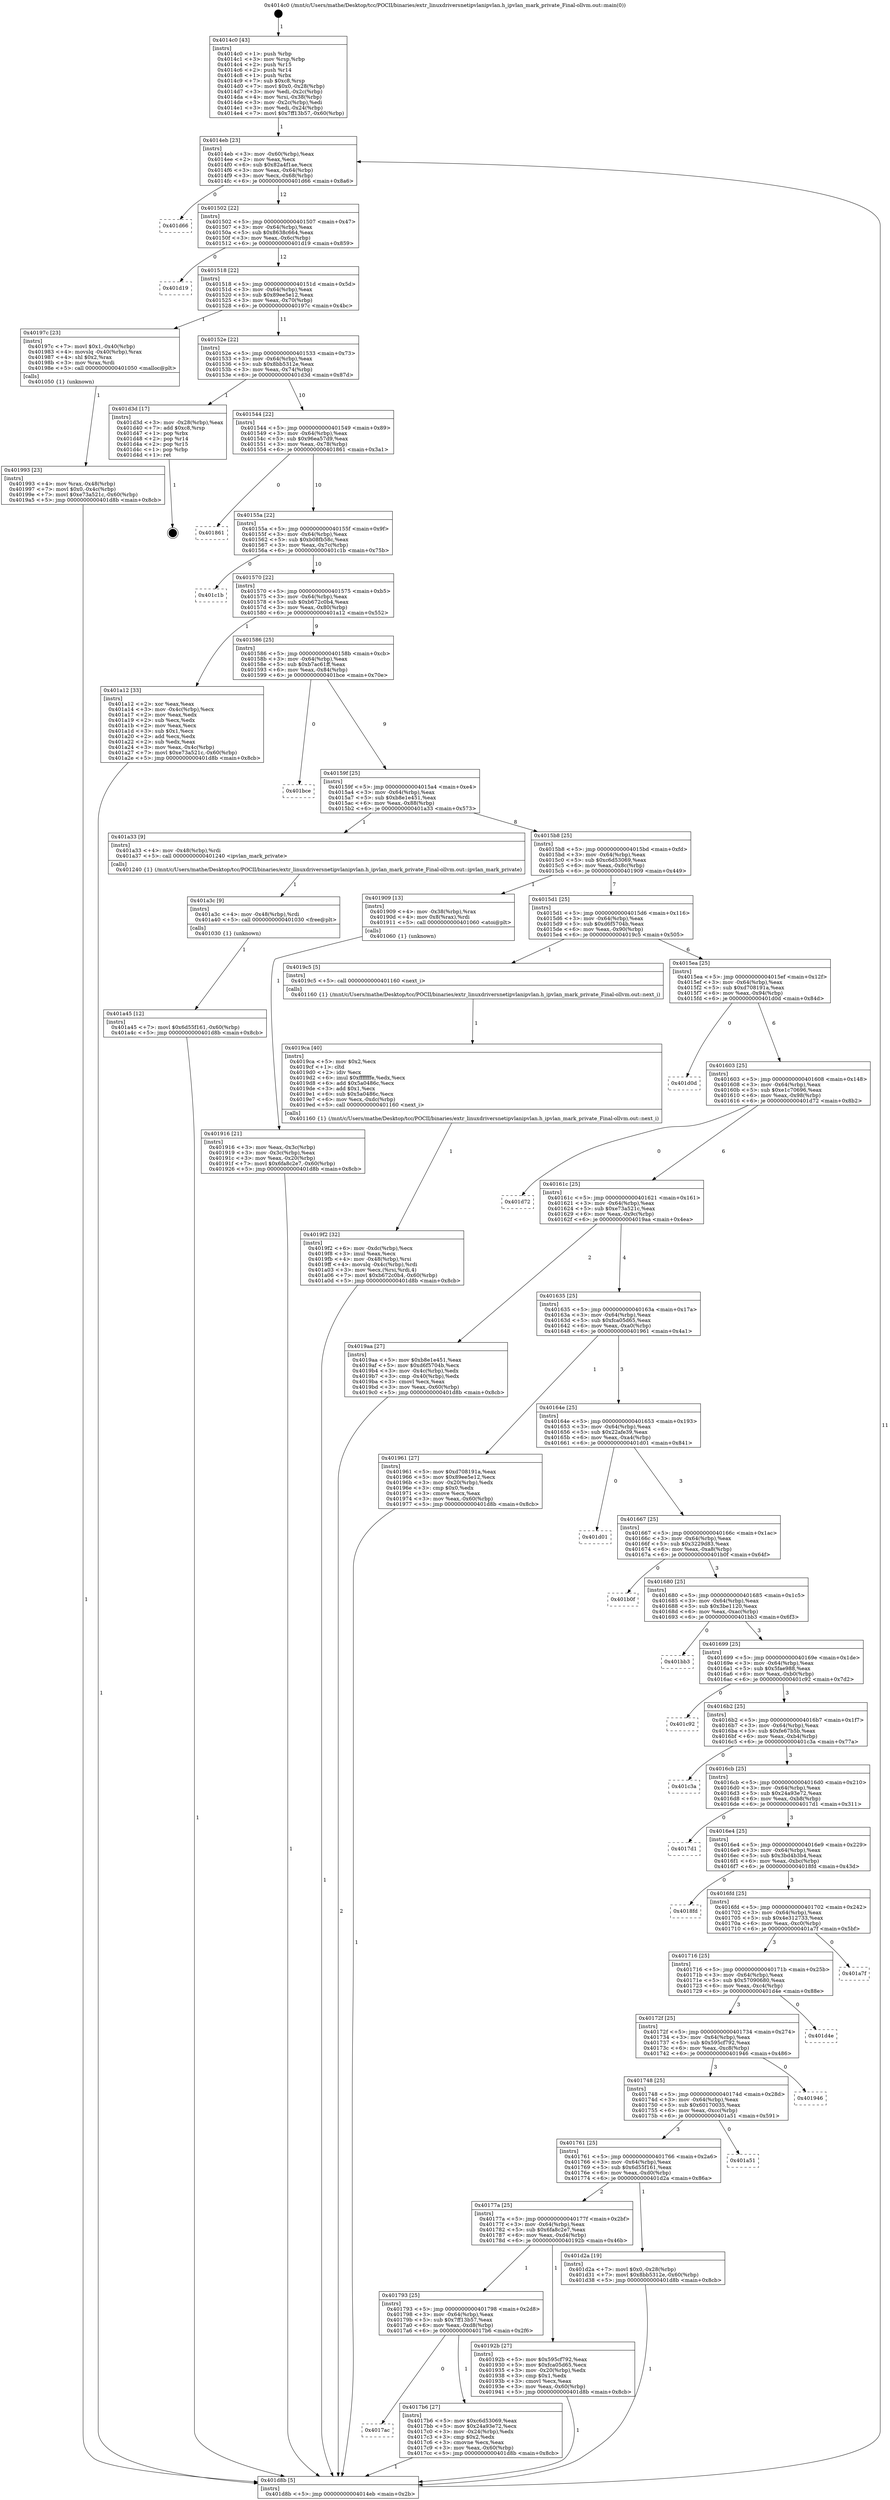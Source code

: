 digraph "0x4014c0" {
  label = "0x4014c0 (/mnt/c/Users/mathe/Desktop/tcc/POCII/binaries/extr_linuxdriversnetipvlanipvlan.h_ipvlan_mark_private_Final-ollvm.out::main(0))"
  labelloc = "t"
  node[shape=record]

  Entry [label="",width=0.3,height=0.3,shape=circle,fillcolor=black,style=filled]
  "0x4014eb" [label="{
     0x4014eb [23]\l
     | [instrs]\l
     &nbsp;&nbsp;0x4014eb \<+3\>: mov -0x60(%rbp),%eax\l
     &nbsp;&nbsp;0x4014ee \<+2\>: mov %eax,%ecx\l
     &nbsp;&nbsp;0x4014f0 \<+6\>: sub $0x82a4f1ae,%ecx\l
     &nbsp;&nbsp;0x4014f6 \<+3\>: mov %eax,-0x64(%rbp)\l
     &nbsp;&nbsp;0x4014f9 \<+3\>: mov %ecx,-0x68(%rbp)\l
     &nbsp;&nbsp;0x4014fc \<+6\>: je 0000000000401d66 \<main+0x8a6\>\l
  }"]
  "0x401d66" [label="{
     0x401d66\l
  }", style=dashed]
  "0x401502" [label="{
     0x401502 [22]\l
     | [instrs]\l
     &nbsp;&nbsp;0x401502 \<+5\>: jmp 0000000000401507 \<main+0x47\>\l
     &nbsp;&nbsp;0x401507 \<+3\>: mov -0x64(%rbp),%eax\l
     &nbsp;&nbsp;0x40150a \<+5\>: sub $0x8638c664,%eax\l
     &nbsp;&nbsp;0x40150f \<+3\>: mov %eax,-0x6c(%rbp)\l
     &nbsp;&nbsp;0x401512 \<+6\>: je 0000000000401d19 \<main+0x859\>\l
  }"]
  Exit [label="",width=0.3,height=0.3,shape=circle,fillcolor=black,style=filled,peripheries=2]
  "0x401d19" [label="{
     0x401d19\l
  }", style=dashed]
  "0x401518" [label="{
     0x401518 [22]\l
     | [instrs]\l
     &nbsp;&nbsp;0x401518 \<+5\>: jmp 000000000040151d \<main+0x5d\>\l
     &nbsp;&nbsp;0x40151d \<+3\>: mov -0x64(%rbp),%eax\l
     &nbsp;&nbsp;0x401520 \<+5\>: sub $0x89ee5e12,%eax\l
     &nbsp;&nbsp;0x401525 \<+3\>: mov %eax,-0x70(%rbp)\l
     &nbsp;&nbsp;0x401528 \<+6\>: je 000000000040197c \<main+0x4bc\>\l
  }"]
  "0x401a45" [label="{
     0x401a45 [12]\l
     | [instrs]\l
     &nbsp;&nbsp;0x401a45 \<+7\>: movl $0x6d55f161,-0x60(%rbp)\l
     &nbsp;&nbsp;0x401a4c \<+5\>: jmp 0000000000401d8b \<main+0x8cb\>\l
  }"]
  "0x40197c" [label="{
     0x40197c [23]\l
     | [instrs]\l
     &nbsp;&nbsp;0x40197c \<+7\>: movl $0x1,-0x40(%rbp)\l
     &nbsp;&nbsp;0x401983 \<+4\>: movslq -0x40(%rbp),%rax\l
     &nbsp;&nbsp;0x401987 \<+4\>: shl $0x2,%rax\l
     &nbsp;&nbsp;0x40198b \<+3\>: mov %rax,%rdi\l
     &nbsp;&nbsp;0x40198e \<+5\>: call 0000000000401050 \<malloc@plt\>\l
     | [calls]\l
     &nbsp;&nbsp;0x401050 \{1\} (unknown)\l
  }"]
  "0x40152e" [label="{
     0x40152e [22]\l
     | [instrs]\l
     &nbsp;&nbsp;0x40152e \<+5\>: jmp 0000000000401533 \<main+0x73\>\l
     &nbsp;&nbsp;0x401533 \<+3\>: mov -0x64(%rbp),%eax\l
     &nbsp;&nbsp;0x401536 \<+5\>: sub $0x8bb5312e,%eax\l
     &nbsp;&nbsp;0x40153b \<+3\>: mov %eax,-0x74(%rbp)\l
     &nbsp;&nbsp;0x40153e \<+6\>: je 0000000000401d3d \<main+0x87d\>\l
  }"]
  "0x401a3c" [label="{
     0x401a3c [9]\l
     | [instrs]\l
     &nbsp;&nbsp;0x401a3c \<+4\>: mov -0x48(%rbp),%rdi\l
     &nbsp;&nbsp;0x401a40 \<+5\>: call 0000000000401030 \<free@plt\>\l
     | [calls]\l
     &nbsp;&nbsp;0x401030 \{1\} (unknown)\l
  }"]
  "0x401d3d" [label="{
     0x401d3d [17]\l
     | [instrs]\l
     &nbsp;&nbsp;0x401d3d \<+3\>: mov -0x28(%rbp),%eax\l
     &nbsp;&nbsp;0x401d40 \<+7\>: add $0xc8,%rsp\l
     &nbsp;&nbsp;0x401d47 \<+1\>: pop %rbx\l
     &nbsp;&nbsp;0x401d48 \<+2\>: pop %r14\l
     &nbsp;&nbsp;0x401d4a \<+2\>: pop %r15\l
     &nbsp;&nbsp;0x401d4c \<+1\>: pop %rbp\l
     &nbsp;&nbsp;0x401d4d \<+1\>: ret\l
  }"]
  "0x401544" [label="{
     0x401544 [22]\l
     | [instrs]\l
     &nbsp;&nbsp;0x401544 \<+5\>: jmp 0000000000401549 \<main+0x89\>\l
     &nbsp;&nbsp;0x401549 \<+3\>: mov -0x64(%rbp),%eax\l
     &nbsp;&nbsp;0x40154c \<+5\>: sub $0x96ea57d9,%eax\l
     &nbsp;&nbsp;0x401551 \<+3\>: mov %eax,-0x78(%rbp)\l
     &nbsp;&nbsp;0x401554 \<+6\>: je 0000000000401861 \<main+0x3a1\>\l
  }"]
  "0x4019f2" [label="{
     0x4019f2 [32]\l
     | [instrs]\l
     &nbsp;&nbsp;0x4019f2 \<+6\>: mov -0xdc(%rbp),%ecx\l
     &nbsp;&nbsp;0x4019f8 \<+3\>: imul %eax,%ecx\l
     &nbsp;&nbsp;0x4019fb \<+4\>: mov -0x48(%rbp),%rsi\l
     &nbsp;&nbsp;0x4019ff \<+4\>: movslq -0x4c(%rbp),%rdi\l
     &nbsp;&nbsp;0x401a03 \<+3\>: mov %ecx,(%rsi,%rdi,4)\l
     &nbsp;&nbsp;0x401a06 \<+7\>: movl $0xb672c0b4,-0x60(%rbp)\l
     &nbsp;&nbsp;0x401a0d \<+5\>: jmp 0000000000401d8b \<main+0x8cb\>\l
  }"]
  "0x401861" [label="{
     0x401861\l
  }", style=dashed]
  "0x40155a" [label="{
     0x40155a [22]\l
     | [instrs]\l
     &nbsp;&nbsp;0x40155a \<+5\>: jmp 000000000040155f \<main+0x9f\>\l
     &nbsp;&nbsp;0x40155f \<+3\>: mov -0x64(%rbp),%eax\l
     &nbsp;&nbsp;0x401562 \<+5\>: sub $0xb08fb58c,%eax\l
     &nbsp;&nbsp;0x401567 \<+3\>: mov %eax,-0x7c(%rbp)\l
     &nbsp;&nbsp;0x40156a \<+6\>: je 0000000000401c1b \<main+0x75b\>\l
  }"]
  "0x4019ca" [label="{
     0x4019ca [40]\l
     | [instrs]\l
     &nbsp;&nbsp;0x4019ca \<+5\>: mov $0x2,%ecx\l
     &nbsp;&nbsp;0x4019cf \<+1\>: cltd\l
     &nbsp;&nbsp;0x4019d0 \<+2\>: idiv %ecx\l
     &nbsp;&nbsp;0x4019d2 \<+6\>: imul $0xfffffffe,%edx,%ecx\l
     &nbsp;&nbsp;0x4019d8 \<+6\>: add $0x5a0486c,%ecx\l
     &nbsp;&nbsp;0x4019de \<+3\>: add $0x1,%ecx\l
     &nbsp;&nbsp;0x4019e1 \<+6\>: sub $0x5a0486c,%ecx\l
     &nbsp;&nbsp;0x4019e7 \<+6\>: mov %ecx,-0xdc(%rbp)\l
     &nbsp;&nbsp;0x4019ed \<+5\>: call 0000000000401160 \<next_i\>\l
     | [calls]\l
     &nbsp;&nbsp;0x401160 \{1\} (/mnt/c/Users/mathe/Desktop/tcc/POCII/binaries/extr_linuxdriversnetipvlanipvlan.h_ipvlan_mark_private_Final-ollvm.out::next_i)\l
  }"]
  "0x401c1b" [label="{
     0x401c1b\l
  }", style=dashed]
  "0x401570" [label="{
     0x401570 [22]\l
     | [instrs]\l
     &nbsp;&nbsp;0x401570 \<+5\>: jmp 0000000000401575 \<main+0xb5\>\l
     &nbsp;&nbsp;0x401575 \<+3\>: mov -0x64(%rbp),%eax\l
     &nbsp;&nbsp;0x401578 \<+5\>: sub $0xb672c0b4,%eax\l
     &nbsp;&nbsp;0x40157d \<+3\>: mov %eax,-0x80(%rbp)\l
     &nbsp;&nbsp;0x401580 \<+6\>: je 0000000000401a12 \<main+0x552\>\l
  }"]
  "0x401993" [label="{
     0x401993 [23]\l
     | [instrs]\l
     &nbsp;&nbsp;0x401993 \<+4\>: mov %rax,-0x48(%rbp)\l
     &nbsp;&nbsp;0x401997 \<+7\>: movl $0x0,-0x4c(%rbp)\l
     &nbsp;&nbsp;0x40199e \<+7\>: movl $0xe73a521c,-0x60(%rbp)\l
     &nbsp;&nbsp;0x4019a5 \<+5\>: jmp 0000000000401d8b \<main+0x8cb\>\l
  }"]
  "0x401a12" [label="{
     0x401a12 [33]\l
     | [instrs]\l
     &nbsp;&nbsp;0x401a12 \<+2\>: xor %eax,%eax\l
     &nbsp;&nbsp;0x401a14 \<+3\>: mov -0x4c(%rbp),%ecx\l
     &nbsp;&nbsp;0x401a17 \<+2\>: mov %eax,%edx\l
     &nbsp;&nbsp;0x401a19 \<+2\>: sub %ecx,%edx\l
     &nbsp;&nbsp;0x401a1b \<+2\>: mov %eax,%ecx\l
     &nbsp;&nbsp;0x401a1d \<+3\>: sub $0x1,%ecx\l
     &nbsp;&nbsp;0x401a20 \<+2\>: add %ecx,%edx\l
     &nbsp;&nbsp;0x401a22 \<+2\>: sub %edx,%eax\l
     &nbsp;&nbsp;0x401a24 \<+3\>: mov %eax,-0x4c(%rbp)\l
     &nbsp;&nbsp;0x401a27 \<+7\>: movl $0xe73a521c,-0x60(%rbp)\l
     &nbsp;&nbsp;0x401a2e \<+5\>: jmp 0000000000401d8b \<main+0x8cb\>\l
  }"]
  "0x401586" [label="{
     0x401586 [25]\l
     | [instrs]\l
     &nbsp;&nbsp;0x401586 \<+5\>: jmp 000000000040158b \<main+0xcb\>\l
     &nbsp;&nbsp;0x40158b \<+3\>: mov -0x64(%rbp),%eax\l
     &nbsp;&nbsp;0x40158e \<+5\>: sub $0xb7ac61ff,%eax\l
     &nbsp;&nbsp;0x401593 \<+6\>: mov %eax,-0x84(%rbp)\l
     &nbsp;&nbsp;0x401599 \<+6\>: je 0000000000401bce \<main+0x70e\>\l
  }"]
  "0x401916" [label="{
     0x401916 [21]\l
     | [instrs]\l
     &nbsp;&nbsp;0x401916 \<+3\>: mov %eax,-0x3c(%rbp)\l
     &nbsp;&nbsp;0x401919 \<+3\>: mov -0x3c(%rbp),%eax\l
     &nbsp;&nbsp;0x40191c \<+3\>: mov %eax,-0x20(%rbp)\l
     &nbsp;&nbsp;0x40191f \<+7\>: movl $0x6fa8c2e7,-0x60(%rbp)\l
     &nbsp;&nbsp;0x401926 \<+5\>: jmp 0000000000401d8b \<main+0x8cb\>\l
  }"]
  "0x401bce" [label="{
     0x401bce\l
  }", style=dashed]
  "0x40159f" [label="{
     0x40159f [25]\l
     | [instrs]\l
     &nbsp;&nbsp;0x40159f \<+5\>: jmp 00000000004015a4 \<main+0xe4\>\l
     &nbsp;&nbsp;0x4015a4 \<+3\>: mov -0x64(%rbp),%eax\l
     &nbsp;&nbsp;0x4015a7 \<+5\>: sub $0xb8e1e451,%eax\l
     &nbsp;&nbsp;0x4015ac \<+6\>: mov %eax,-0x88(%rbp)\l
     &nbsp;&nbsp;0x4015b2 \<+6\>: je 0000000000401a33 \<main+0x573\>\l
  }"]
  "0x4014c0" [label="{
     0x4014c0 [43]\l
     | [instrs]\l
     &nbsp;&nbsp;0x4014c0 \<+1\>: push %rbp\l
     &nbsp;&nbsp;0x4014c1 \<+3\>: mov %rsp,%rbp\l
     &nbsp;&nbsp;0x4014c4 \<+2\>: push %r15\l
     &nbsp;&nbsp;0x4014c6 \<+2\>: push %r14\l
     &nbsp;&nbsp;0x4014c8 \<+1\>: push %rbx\l
     &nbsp;&nbsp;0x4014c9 \<+7\>: sub $0xc8,%rsp\l
     &nbsp;&nbsp;0x4014d0 \<+7\>: movl $0x0,-0x28(%rbp)\l
     &nbsp;&nbsp;0x4014d7 \<+3\>: mov %edi,-0x2c(%rbp)\l
     &nbsp;&nbsp;0x4014da \<+4\>: mov %rsi,-0x38(%rbp)\l
     &nbsp;&nbsp;0x4014de \<+3\>: mov -0x2c(%rbp),%edi\l
     &nbsp;&nbsp;0x4014e1 \<+3\>: mov %edi,-0x24(%rbp)\l
     &nbsp;&nbsp;0x4014e4 \<+7\>: movl $0x7ff13b57,-0x60(%rbp)\l
  }"]
  "0x401a33" [label="{
     0x401a33 [9]\l
     | [instrs]\l
     &nbsp;&nbsp;0x401a33 \<+4\>: mov -0x48(%rbp),%rdi\l
     &nbsp;&nbsp;0x401a37 \<+5\>: call 0000000000401240 \<ipvlan_mark_private\>\l
     | [calls]\l
     &nbsp;&nbsp;0x401240 \{1\} (/mnt/c/Users/mathe/Desktop/tcc/POCII/binaries/extr_linuxdriversnetipvlanipvlan.h_ipvlan_mark_private_Final-ollvm.out::ipvlan_mark_private)\l
  }"]
  "0x4015b8" [label="{
     0x4015b8 [25]\l
     | [instrs]\l
     &nbsp;&nbsp;0x4015b8 \<+5\>: jmp 00000000004015bd \<main+0xfd\>\l
     &nbsp;&nbsp;0x4015bd \<+3\>: mov -0x64(%rbp),%eax\l
     &nbsp;&nbsp;0x4015c0 \<+5\>: sub $0xc6d53069,%eax\l
     &nbsp;&nbsp;0x4015c5 \<+6\>: mov %eax,-0x8c(%rbp)\l
     &nbsp;&nbsp;0x4015cb \<+6\>: je 0000000000401909 \<main+0x449\>\l
  }"]
  "0x401d8b" [label="{
     0x401d8b [5]\l
     | [instrs]\l
     &nbsp;&nbsp;0x401d8b \<+5\>: jmp 00000000004014eb \<main+0x2b\>\l
  }"]
  "0x401909" [label="{
     0x401909 [13]\l
     | [instrs]\l
     &nbsp;&nbsp;0x401909 \<+4\>: mov -0x38(%rbp),%rax\l
     &nbsp;&nbsp;0x40190d \<+4\>: mov 0x8(%rax),%rdi\l
     &nbsp;&nbsp;0x401911 \<+5\>: call 0000000000401060 \<atoi@plt\>\l
     | [calls]\l
     &nbsp;&nbsp;0x401060 \{1\} (unknown)\l
  }"]
  "0x4015d1" [label="{
     0x4015d1 [25]\l
     | [instrs]\l
     &nbsp;&nbsp;0x4015d1 \<+5\>: jmp 00000000004015d6 \<main+0x116\>\l
     &nbsp;&nbsp;0x4015d6 \<+3\>: mov -0x64(%rbp),%eax\l
     &nbsp;&nbsp;0x4015d9 \<+5\>: sub $0xd6f5704b,%eax\l
     &nbsp;&nbsp;0x4015de \<+6\>: mov %eax,-0x90(%rbp)\l
     &nbsp;&nbsp;0x4015e4 \<+6\>: je 00000000004019c5 \<main+0x505\>\l
  }"]
  "0x4017ac" [label="{
     0x4017ac\l
  }", style=dashed]
  "0x4019c5" [label="{
     0x4019c5 [5]\l
     | [instrs]\l
     &nbsp;&nbsp;0x4019c5 \<+5\>: call 0000000000401160 \<next_i\>\l
     | [calls]\l
     &nbsp;&nbsp;0x401160 \{1\} (/mnt/c/Users/mathe/Desktop/tcc/POCII/binaries/extr_linuxdriversnetipvlanipvlan.h_ipvlan_mark_private_Final-ollvm.out::next_i)\l
  }"]
  "0x4015ea" [label="{
     0x4015ea [25]\l
     | [instrs]\l
     &nbsp;&nbsp;0x4015ea \<+5\>: jmp 00000000004015ef \<main+0x12f\>\l
     &nbsp;&nbsp;0x4015ef \<+3\>: mov -0x64(%rbp),%eax\l
     &nbsp;&nbsp;0x4015f2 \<+5\>: sub $0xd708191a,%eax\l
     &nbsp;&nbsp;0x4015f7 \<+6\>: mov %eax,-0x94(%rbp)\l
     &nbsp;&nbsp;0x4015fd \<+6\>: je 0000000000401d0d \<main+0x84d\>\l
  }"]
  "0x4017b6" [label="{
     0x4017b6 [27]\l
     | [instrs]\l
     &nbsp;&nbsp;0x4017b6 \<+5\>: mov $0xc6d53069,%eax\l
     &nbsp;&nbsp;0x4017bb \<+5\>: mov $0x24a93e72,%ecx\l
     &nbsp;&nbsp;0x4017c0 \<+3\>: mov -0x24(%rbp),%edx\l
     &nbsp;&nbsp;0x4017c3 \<+3\>: cmp $0x2,%edx\l
     &nbsp;&nbsp;0x4017c6 \<+3\>: cmovne %ecx,%eax\l
     &nbsp;&nbsp;0x4017c9 \<+3\>: mov %eax,-0x60(%rbp)\l
     &nbsp;&nbsp;0x4017cc \<+5\>: jmp 0000000000401d8b \<main+0x8cb\>\l
  }"]
  "0x401d0d" [label="{
     0x401d0d\l
  }", style=dashed]
  "0x401603" [label="{
     0x401603 [25]\l
     | [instrs]\l
     &nbsp;&nbsp;0x401603 \<+5\>: jmp 0000000000401608 \<main+0x148\>\l
     &nbsp;&nbsp;0x401608 \<+3\>: mov -0x64(%rbp),%eax\l
     &nbsp;&nbsp;0x40160b \<+5\>: sub $0xe1c70696,%eax\l
     &nbsp;&nbsp;0x401610 \<+6\>: mov %eax,-0x98(%rbp)\l
     &nbsp;&nbsp;0x401616 \<+6\>: je 0000000000401d72 \<main+0x8b2\>\l
  }"]
  "0x401793" [label="{
     0x401793 [25]\l
     | [instrs]\l
     &nbsp;&nbsp;0x401793 \<+5\>: jmp 0000000000401798 \<main+0x2d8\>\l
     &nbsp;&nbsp;0x401798 \<+3\>: mov -0x64(%rbp),%eax\l
     &nbsp;&nbsp;0x40179b \<+5\>: sub $0x7ff13b57,%eax\l
     &nbsp;&nbsp;0x4017a0 \<+6\>: mov %eax,-0xd8(%rbp)\l
     &nbsp;&nbsp;0x4017a6 \<+6\>: je 00000000004017b6 \<main+0x2f6\>\l
  }"]
  "0x401d72" [label="{
     0x401d72\l
  }", style=dashed]
  "0x40161c" [label="{
     0x40161c [25]\l
     | [instrs]\l
     &nbsp;&nbsp;0x40161c \<+5\>: jmp 0000000000401621 \<main+0x161\>\l
     &nbsp;&nbsp;0x401621 \<+3\>: mov -0x64(%rbp),%eax\l
     &nbsp;&nbsp;0x401624 \<+5\>: sub $0xe73a521c,%eax\l
     &nbsp;&nbsp;0x401629 \<+6\>: mov %eax,-0x9c(%rbp)\l
     &nbsp;&nbsp;0x40162f \<+6\>: je 00000000004019aa \<main+0x4ea\>\l
  }"]
  "0x40192b" [label="{
     0x40192b [27]\l
     | [instrs]\l
     &nbsp;&nbsp;0x40192b \<+5\>: mov $0x595cf792,%eax\l
     &nbsp;&nbsp;0x401930 \<+5\>: mov $0xfca05d65,%ecx\l
     &nbsp;&nbsp;0x401935 \<+3\>: mov -0x20(%rbp),%edx\l
     &nbsp;&nbsp;0x401938 \<+3\>: cmp $0x1,%edx\l
     &nbsp;&nbsp;0x40193b \<+3\>: cmovl %ecx,%eax\l
     &nbsp;&nbsp;0x40193e \<+3\>: mov %eax,-0x60(%rbp)\l
     &nbsp;&nbsp;0x401941 \<+5\>: jmp 0000000000401d8b \<main+0x8cb\>\l
  }"]
  "0x4019aa" [label="{
     0x4019aa [27]\l
     | [instrs]\l
     &nbsp;&nbsp;0x4019aa \<+5\>: mov $0xb8e1e451,%eax\l
     &nbsp;&nbsp;0x4019af \<+5\>: mov $0xd6f5704b,%ecx\l
     &nbsp;&nbsp;0x4019b4 \<+3\>: mov -0x4c(%rbp),%edx\l
     &nbsp;&nbsp;0x4019b7 \<+3\>: cmp -0x40(%rbp),%edx\l
     &nbsp;&nbsp;0x4019ba \<+3\>: cmovl %ecx,%eax\l
     &nbsp;&nbsp;0x4019bd \<+3\>: mov %eax,-0x60(%rbp)\l
     &nbsp;&nbsp;0x4019c0 \<+5\>: jmp 0000000000401d8b \<main+0x8cb\>\l
  }"]
  "0x401635" [label="{
     0x401635 [25]\l
     | [instrs]\l
     &nbsp;&nbsp;0x401635 \<+5\>: jmp 000000000040163a \<main+0x17a\>\l
     &nbsp;&nbsp;0x40163a \<+3\>: mov -0x64(%rbp),%eax\l
     &nbsp;&nbsp;0x40163d \<+5\>: sub $0xfca05d65,%eax\l
     &nbsp;&nbsp;0x401642 \<+6\>: mov %eax,-0xa0(%rbp)\l
     &nbsp;&nbsp;0x401648 \<+6\>: je 0000000000401961 \<main+0x4a1\>\l
  }"]
  "0x40177a" [label="{
     0x40177a [25]\l
     | [instrs]\l
     &nbsp;&nbsp;0x40177a \<+5\>: jmp 000000000040177f \<main+0x2bf\>\l
     &nbsp;&nbsp;0x40177f \<+3\>: mov -0x64(%rbp),%eax\l
     &nbsp;&nbsp;0x401782 \<+5\>: sub $0x6fa8c2e7,%eax\l
     &nbsp;&nbsp;0x401787 \<+6\>: mov %eax,-0xd4(%rbp)\l
     &nbsp;&nbsp;0x40178d \<+6\>: je 000000000040192b \<main+0x46b\>\l
  }"]
  "0x401961" [label="{
     0x401961 [27]\l
     | [instrs]\l
     &nbsp;&nbsp;0x401961 \<+5\>: mov $0xd708191a,%eax\l
     &nbsp;&nbsp;0x401966 \<+5\>: mov $0x89ee5e12,%ecx\l
     &nbsp;&nbsp;0x40196b \<+3\>: mov -0x20(%rbp),%edx\l
     &nbsp;&nbsp;0x40196e \<+3\>: cmp $0x0,%edx\l
     &nbsp;&nbsp;0x401971 \<+3\>: cmove %ecx,%eax\l
     &nbsp;&nbsp;0x401974 \<+3\>: mov %eax,-0x60(%rbp)\l
     &nbsp;&nbsp;0x401977 \<+5\>: jmp 0000000000401d8b \<main+0x8cb\>\l
  }"]
  "0x40164e" [label="{
     0x40164e [25]\l
     | [instrs]\l
     &nbsp;&nbsp;0x40164e \<+5\>: jmp 0000000000401653 \<main+0x193\>\l
     &nbsp;&nbsp;0x401653 \<+3\>: mov -0x64(%rbp),%eax\l
     &nbsp;&nbsp;0x401656 \<+5\>: sub $0x22afe39,%eax\l
     &nbsp;&nbsp;0x40165b \<+6\>: mov %eax,-0xa4(%rbp)\l
     &nbsp;&nbsp;0x401661 \<+6\>: je 0000000000401d01 \<main+0x841\>\l
  }"]
  "0x401d2a" [label="{
     0x401d2a [19]\l
     | [instrs]\l
     &nbsp;&nbsp;0x401d2a \<+7\>: movl $0x0,-0x28(%rbp)\l
     &nbsp;&nbsp;0x401d31 \<+7\>: movl $0x8bb5312e,-0x60(%rbp)\l
     &nbsp;&nbsp;0x401d38 \<+5\>: jmp 0000000000401d8b \<main+0x8cb\>\l
  }"]
  "0x401d01" [label="{
     0x401d01\l
  }", style=dashed]
  "0x401667" [label="{
     0x401667 [25]\l
     | [instrs]\l
     &nbsp;&nbsp;0x401667 \<+5\>: jmp 000000000040166c \<main+0x1ac\>\l
     &nbsp;&nbsp;0x40166c \<+3\>: mov -0x64(%rbp),%eax\l
     &nbsp;&nbsp;0x40166f \<+5\>: sub $0x3229d83,%eax\l
     &nbsp;&nbsp;0x401674 \<+6\>: mov %eax,-0xa8(%rbp)\l
     &nbsp;&nbsp;0x40167a \<+6\>: je 0000000000401b0f \<main+0x64f\>\l
  }"]
  "0x401761" [label="{
     0x401761 [25]\l
     | [instrs]\l
     &nbsp;&nbsp;0x401761 \<+5\>: jmp 0000000000401766 \<main+0x2a6\>\l
     &nbsp;&nbsp;0x401766 \<+3\>: mov -0x64(%rbp),%eax\l
     &nbsp;&nbsp;0x401769 \<+5\>: sub $0x6d55f161,%eax\l
     &nbsp;&nbsp;0x40176e \<+6\>: mov %eax,-0xd0(%rbp)\l
     &nbsp;&nbsp;0x401774 \<+6\>: je 0000000000401d2a \<main+0x86a\>\l
  }"]
  "0x401b0f" [label="{
     0x401b0f\l
  }", style=dashed]
  "0x401680" [label="{
     0x401680 [25]\l
     | [instrs]\l
     &nbsp;&nbsp;0x401680 \<+5\>: jmp 0000000000401685 \<main+0x1c5\>\l
     &nbsp;&nbsp;0x401685 \<+3\>: mov -0x64(%rbp),%eax\l
     &nbsp;&nbsp;0x401688 \<+5\>: sub $0x3be1120,%eax\l
     &nbsp;&nbsp;0x40168d \<+6\>: mov %eax,-0xac(%rbp)\l
     &nbsp;&nbsp;0x401693 \<+6\>: je 0000000000401bb3 \<main+0x6f3\>\l
  }"]
  "0x401a51" [label="{
     0x401a51\l
  }", style=dashed]
  "0x401bb3" [label="{
     0x401bb3\l
  }", style=dashed]
  "0x401699" [label="{
     0x401699 [25]\l
     | [instrs]\l
     &nbsp;&nbsp;0x401699 \<+5\>: jmp 000000000040169e \<main+0x1de\>\l
     &nbsp;&nbsp;0x40169e \<+3\>: mov -0x64(%rbp),%eax\l
     &nbsp;&nbsp;0x4016a1 \<+5\>: sub $0x5fae988,%eax\l
     &nbsp;&nbsp;0x4016a6 \<+6\>: mov %eax,-0xb0(%rbp)\l
     &nbsp;&nbsp;0x4016ac \<+6\>: je 0000000000401c92 \<main+0x7d2\>\l
  }"]
  "0x401748" [label="{
     0x401748 [25]\l
     | [instrs]\l
     &nbsp;&nbsp;0x401748 \<+5\>: jmp 000000000040174d \<main+0x28d\>\l
     &nbsp;&nbsp;0x40174d \<+3\>: mov -0x64(%rbp),%eax\l
     &nbsp;&nbsp;0x401750 \<+5\>: sub $0x60170035,%eax\l
     &nbsp;&nbsp;0x401755 \<+6\>: mov %eax,-0xcc(%rbp)\l
     &nbsp;&nbsp;0x40175b \<+6\>: je 0000000000401a51 \<main+0x591\>\l
  }"]
  "0x401c92" [label="{
     0x401c92\l
  }", style=dashed]
  "0x4016b2" [label="{
     0x4016b2 [25]\l
     | [instrs]\l
     &nbsp;&nbsp;0x4016b2 \<+5\>: jmp 00000000004016b7 \<main+0x1f7\>\l
     &nbsp;&nbsp;0x4016b7 \<+3\>: mov -0x64(%rbp),%eax\l
     &nbsp;&nbsp;0x4016ba \<+5\>: sub $0xfe67b5b,%eax\l
     &nbsp;&nbsp;0x4016bf \<+6\>: mov %eax,-0xb4(%rbp)\l
     &nbsp;&nbsp;0x4016c5 \<+6\>: je 0000000000401c3a \<main+0x77a\>\l
  }"]
  "0x401946" [label="{
     0x401946\l
  }", style=dashed]
  "0x401c3a" [label="{
     0x401c3a\l
  }", style=dashed]
  "0x4016cb" [label="{
     0x4016cb [25]\l
     | [instrs]\l
     &nbsp;&nbsp;0x4016cb \<+5\>: jmp 00000000004016d0 \<main+0x210\>\l
     &nbsp;&nbsp;0x4016d0 \<+3\>: mov -0x64(%rbp),%eax\l
     &nbsp;&nbsp;0x4016d3 \<+5\>: sub $0x24a93e72,%eax\l
     &nbsp;&nbsp;0x4016d8 \<+6\>: mov %eax,-0xb8(%rbp)\l
     &nbsp;&nbsp;0x4016de \<+6\>: je 00000000004017d1 \<main+0x311\>\l
  }"]
  "0x40172f" [label="{
     0x40172f [25]\l
     | [instrs]\l
     &nbsp;&nbsp;0x40172f \<+5\>: jmp 0000000000401734 \<main+0x274\>\l
     &nbsp;&nbsp;0x401734 \<+3\>: mov -0x64(%rbp),%eax\l
     &nbsp;&nbsp;0x401737 \<+5\>: sub $0x595cf792,%eax\l
     &nbsp;&nbsp;0x40173c \<+6\>: mov %eax,-0xc8(%rbp)\l
     &nbsp;&nbsp;0x401742 \<+6\>: je 0000000000401946 \<main+0x486\>\l
  }"]
  "0x4017d1" [label="{
     0x4017d1\l
  }", style=dashed]
  "0x4016e4" [label="{
     0x4016e4 [25]\l
     | [instrs]\l
     &nbsp;&nbsp;0x4016e4 \<+5\>: jmp 00000000004016e9 \<main+0x229\>\l
     &nbsp;&nbsp;0x4016e9 \<+3\>: mov -0x64(%rbp),%eax\l
     &nbsp;&nbsp;0x4016ec \<+5\>: sub $0x3bd4b3b4,%eax\l
     &nbsp;&nbsp;0x4016f1 \<+6\>: mov %eax,-0xbc(%rbp)\l
     &nbsp;&nbsp;0x4016f7 \<+6\>: je 00000000004018fd \<main+0x43d\>\l
  }"]
  "0x401d4e" [label="{
     0x401d4e\l
  }", style=dashed]
  "0x4018fd" [label="{
     0x4018fd\l
  }", style=dashed]
  "0x4016fd" [label="{
     0x4016fd [25]\l
     | [instrs]\l
     &nbsp;&nbsp;0x4016fd \<+5\>: jmp 0000000000401702 \<main+0x242\>\l
     &nbsp;&nbsp;0x401702 \<+3\>: mov -0x64(%rbp),%eax\l
     &nbsp;&nbsp;0x401705 \<+5\>: sub $0x4e312733,%eax\l
     &nbsp;&nbsp;0x40170a \<+6\>: mov %eax,-0xc0(%rbp)\l
     &nbsp;&nbsp;0x401710 \<+6\>: je 0000000000401a7f \<main+0x5bf\>\l
  }"]
  "0x401716" [label="{
     0x401716 [25]\l
     | [instrs]\l
     &nbsp;&nbsp;0x401716 \<+5\>: jmp 000000000040171b \<main+0x25b\>\l
     &nbsp;&nbsp;0x40171b \<+3\>: mov -0x64(%rbp),%eax\l
     &nbsp;&nbsp;0x40171e \<+5\>: sub $0x57090680,%eax\l
     &nbsp;&nbsp;0x401723 \<+6\>: mov %eax,-0xc4(%rbp)\l
     &nbsp;&nbsp;0x401729 \<+6\>: je 0000000000401d4e \<main+0x88e\>\l
  }"]
  "0x401a7f" [label="{
     0x401a7f\l
  }", style=dashed]
  Entry -> "0x4014c0" [label=" 1"]
  "0x4014eb" -> "0x401d66" [label=" 0"]
  "0x4014eb" -> "0x401502" [label=" 12"]
  "0x401d3d" -> Exit [label=" 1"]
  "0x401502" -> "0x401d19" [label=" 0"]
  "0x401502" -> "0x401518" [label=" 12"]
  "0x401d2a" -> "0x401d8b" [label=" 1"]
  "0x401518" -> "0x40197c" [label=" 1"]
  "0x401518" -> "0x40152e" [label=" 11"]
  "0x401a45" -> "0x401d8b" [label=" 1"]
  "0x40152e" -> "0x401d3d" [label=" 1"]
  "0x40152e" -> "0x401544" [label=" 10"]
  "0x401a3c" -> "0x401a45" [label=" 1"]
  "0x401544" -> "0x401861" [label=" 0"]
  "0x401544" -> "0x40155a" [label=" 10"]
  "0x401a33" -> "0x401a3c" [label=" 1"]
  "0x40155a" -> "0x401c1b" [label=" 0"]
  "0x40155a" -> "0x401570" [label=" 10"]
  "0x401a12" -> "0x401d8b" [label=" 1"]
  "0x401570" -> "0x401a12" [label=" 1"]
  "0x401570" -> "0x401586" [label=" 9"]
  "0x4019f2" -> "0x401d8b" [label=" 1"]
  "0x401586" -> "0x401bce" [label=" 0"]
  "0x401586" -> "0x40159f" [label=" 9"]
  "0x4019ca" -> "0x4019f2" [label=" 1"]
  "0x40159f" -> "0x401a33" [label=" 1"]
  "0x40159f" -> "0x4015b8" [label=" 8"]
  "0x4019c5" -> "0x4019ca" [label=" 1"]
  "0x4015b8" -> "0x401909" [label=" 1"]
  "0x4015b8" -> "0x4015d1" [label=" 7"]
  "0x4019aa" -> "0x401d8b" [label=" 2"]
  "0x4015d1" -> "0x4019c5" [label=" 1"]
  "0x4015d1" -> "0x4015ea" [label=" 6"]
  "0x401993" -> "0x401d8b" [label=" 1"]
  "0x4015ea" -> "0x401d0d" [label=" 0"]
  "0x4015ea" -> "0x401603" [label=" 6"]
  "0x40197c" -> "0x401993" [label=" 1"]
  "0x401603" -> "0x401d72" [label=" 0"]
  "0x401603" -> "0x40161c" [label=" 6"]
  "0x40192b" -> "0x401d8b" [label=" 1"]
  "0x40161c" -> "0x4019aa" [label=" 2"]
  "0x40161c" -> "0x401635" [label=" 4"]
  "0x401916" -> "0x401d8b" [label=" 1"]
  "0x401635" -> "0x401961" [label=" 1"]
  "0x401635" -> "0x40164e" [label=" 3"]
  "0x401d8b" -> "0x4014eb" [label=" 11"]
  "0x40164e" -> "0x401d01" [label=" 0"]
  "0x40164e" -> "0x401667" [label=" 3"]
  "0x4014c0" -> "0x4014eb" [label=" 1"]
  "0x401667" -> "0x401b0f" [label=" 0"]
  "0x401667" -> "0x401680" [label=" 3"]
  "0x401793" -> "0x4017ac" [label=" 0"]
  "0x401680" -> "0x401bb3" [label=" 0"]
  "0x401680" -> "0x401699" [label=" 3"]
  "0x401793" -> "0x4017b6" [label=" 1"]
  "0x401699" -> "0x401c92" [label=" 0"]
  "0x401699" -> "0x4016b2" [label=" 3"]
  "0x40177a" -> "0x401793" [label=" 1"]
  "0x4016b2" -> "0x401c3a" [label=" 0"]
  "0x4016b2" -> "0x4016cb" [label=" 3"]
  "0x40177a" -> "0x40192b" [label=" 1"]
  "0x4016cb" -> "0x4017d1" [label=" 0"]
  "0x4016cb" -> "0x4016e4" [label=" 3"]
  "0x401761" -> "0x40177a" [label=" 2"]
  "0x4016e4" -> "0x4018fd" [label=" 0"]
  "0x4016e4" -> "0x4016fd" [label=" 3"]
  "0x401761" -> "0x401d2a" [label=" 1"]
  "0x4016fd" -> "0x401a7f" [label=" 0"]
  "0x4016fd" -> "0x401716" [label=" 3"]
  "0x4017b6" -> "0x401d8b" [label=" 1"]
  "0x401716" -> "0x401d4e" [label=" 0"]
  "0x401716" -> "0x40172f" [label=" 3"]
  "0x401909" -> "0x401916" [label=" 1"]
  "0x40172f" -> "0x401946" [label=" 0"]
  "0x40172f" -> "0x401748" [label=" 3"]
  "0x401961" -> "0x401d8b" [label=" 1"]
  "0x401748" -> "0x401a51" [label=" 0"]
  "0x401748" -> "0x401761" [label=" 3"]
}

